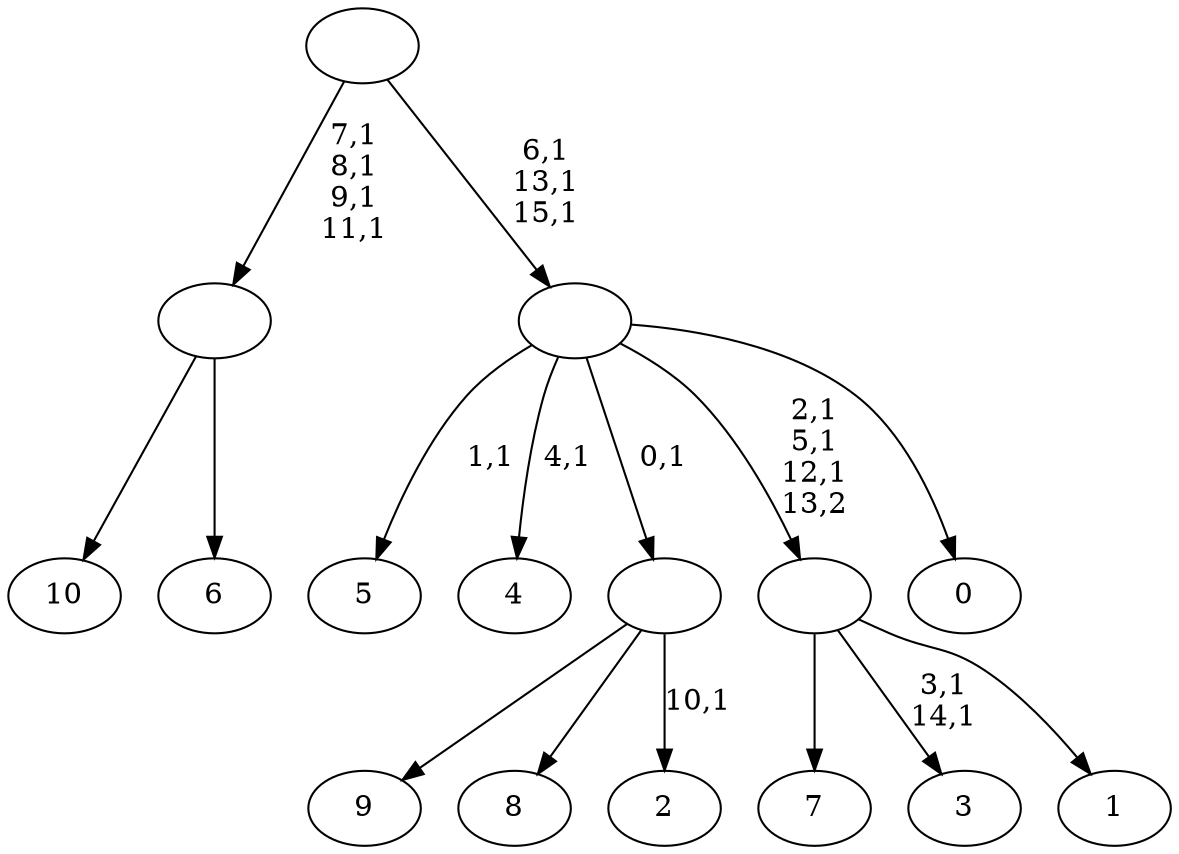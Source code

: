 digraph T {
	27 [label="10"]
	26 [label="9"]
	25 [label="8"]
	24 [label="7"]
	23 [label="6"]
	22 [label=""]
	18 [label="5"]
	16 [label="4"]
	14 [label="3"]
	11 [label="2"]
	9 [label=""]
	8 [label="1"]
	7 [label=""]
	4 [label="0"]
	3 [label=""]
	0 [label=""]
	22 -> 27 [label=""]
	22 -> 23 [label=""]
	9 -> 11 [label="10,1"]
	9 -> 26 [label=""]
	9 -> 25 [label=""]
	7 -> 14 [label="3,1\n14,1"]
	7 -> 24 [label=""]
	7 -> 8 [label=""]
	3 -> 7 [label="2,1\n5,1\n12,1\n13,2"]
	3 -> 16 [label="4,1"]
	3 -> 18 [label="1,1"]
	3 -> 9 [label="0,1"]
	3 -> 4 [label=""]
	0 -> 3 [label="6,1\n13,1\n15,1"]
	0 -> 22 [label="7,1\n8,1\n9,1\n11,1"]
}
